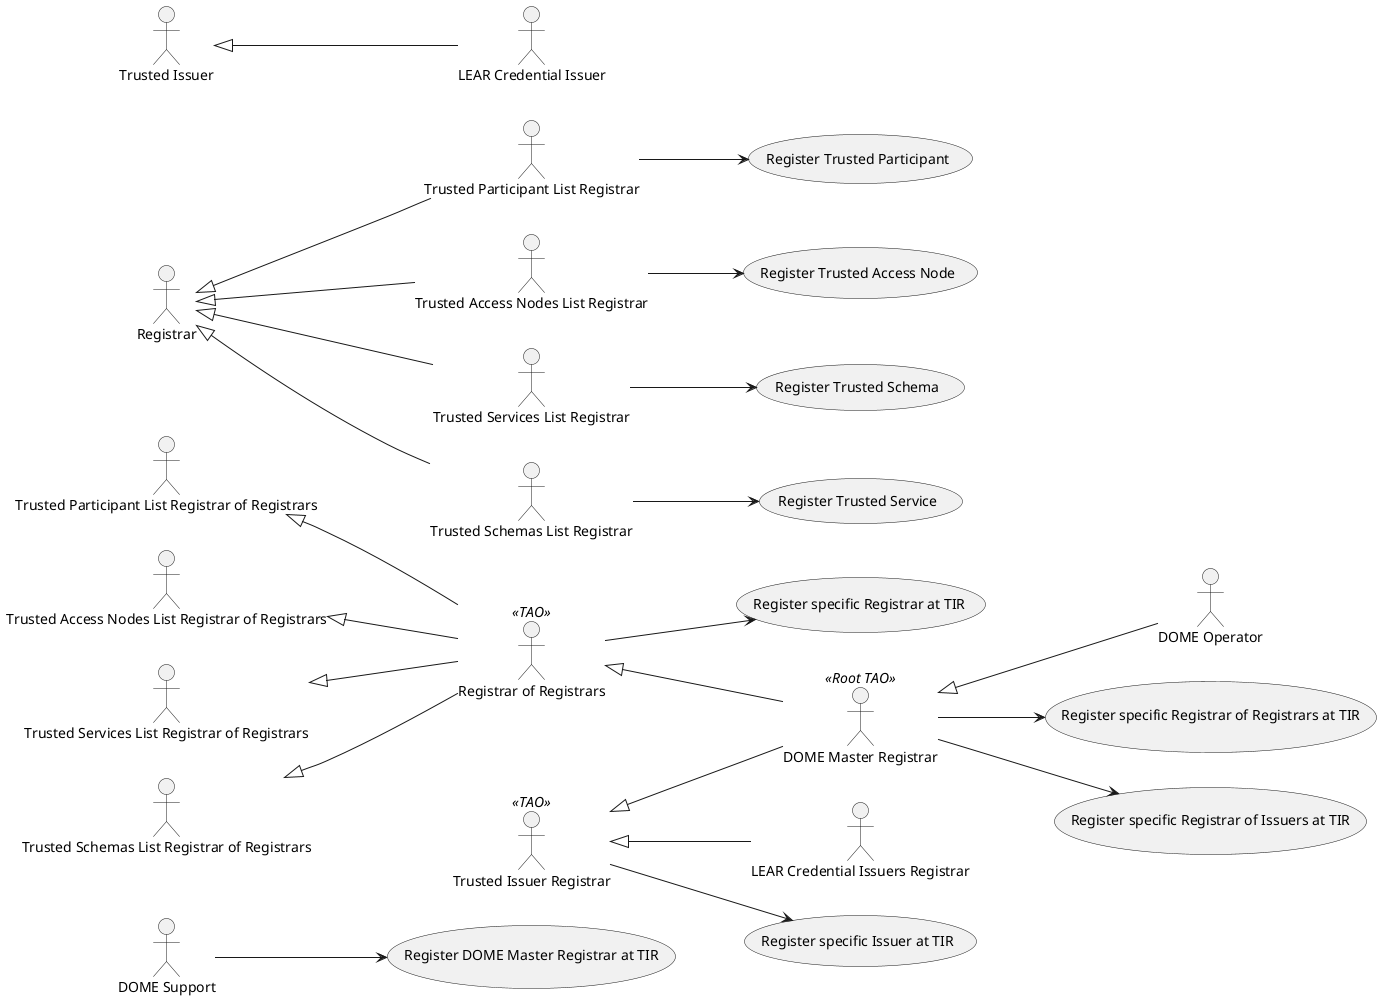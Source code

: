 @startuml useCaseDiagram
left to right direction
!define RECTANGLE class

actor "DOME Support" as domeSupport 
actor "DOME Master Registrar" <<Root TAO>> as  domeMasterResgistrar
actor "DOME Operator" as domeOp
actor "Registrar of Registrars" <<TAO>> as registrarOfRegistrars
actor "Trusted Participant List Registrar of Registrars" as tplRegistrarOfRegistrars
actor "Trusted Access Nodes List Registrar of Registrars" as tanlRegistrarOfRegistrars
actor "Trusted Services List Registrar of Registrars" as tslRegistrarOfRegistrars
actor "Trusted Schemas List Registrar of Registrars" as tschemaslRegistrarOfRegistrars
tplRegistrarOfRegistrars <|-- registrarOfRegistrars
tanlRegistrarOfRegistrars <|-- registrarOfRegistrars
tslRegistrarOfRegistrars <|-- registrarOfRegistrars
tschemaslRegistrarOfRegistrars <|-- registrarOfRegistrars
actor "Trusted Issuer Registrar" <<TAO>> as tiRegistrar
actor "LEAR Credential Issuers Registrar" as lcilRegistrar
tiRegistrar <|-- lcilRegistrar 

actor "Registrar" as registrar 
actor "Trusted Participant List Registrar" as tplRegistrar 
actor "Trusted Access Nodes List Registrar" as tanlRegistrar 
actor "Trusted Services List Registrar" as tslRegistrar 
actor "Trusted Schemas List Registrar" as tschemaslRegistrar
registrar <|-- tplRegistrar 
registrar <|-- tanlRegistrar 
registrar <|-- tslRegistrar 
registrar <|-- tschemaslRegistrar
actor "Trusted Issuer" as ti
actor "LEAR Credential Issuer" as learCredentialIssuer 
ti <|-- learCredentialIssuer 

domeMasterResgistrar <|-- domeOp
registrarOfRegistrars <|-- domeMasterResgistrar
tiRegistrar <|-- domeMasterResgistrar

usecase "Register DOME Master Registrar at TIR" as registerRootTAO
usecase "Register specific Registrar of Registrars at TIR" as registerTAO 
usecase "Register specific Registrar of Issuers at TIR" as registerTAOIssuers
usecase "Register specific Registrar at TIR" as registerRegistrar
usecase "Register specific Issuer at TIR" as registerIssuer

domeSupport --> registerRootTAO
domeMasterResgistrar --> registerTAO
domeMasterResgistrar --> registerTAOIssuers

registrarOfRegistrars --> registerRegistrar 
tiRegistrar --> registerIssuer




usecase "Register Trusted Participant" as registerParticipant
usecase "Register Trusted Access Node" as registerAccessNode
usecase "Register Trusted Service" as registerService
usecase "Register Trusted Schema" as registerSchema

tplRegistrar --> registerParticipant
tanlRegistrar --> registerAccessNode
tslRegistrar --> registerSchema
tschemaslRegistrar --> registerService




@enduml
